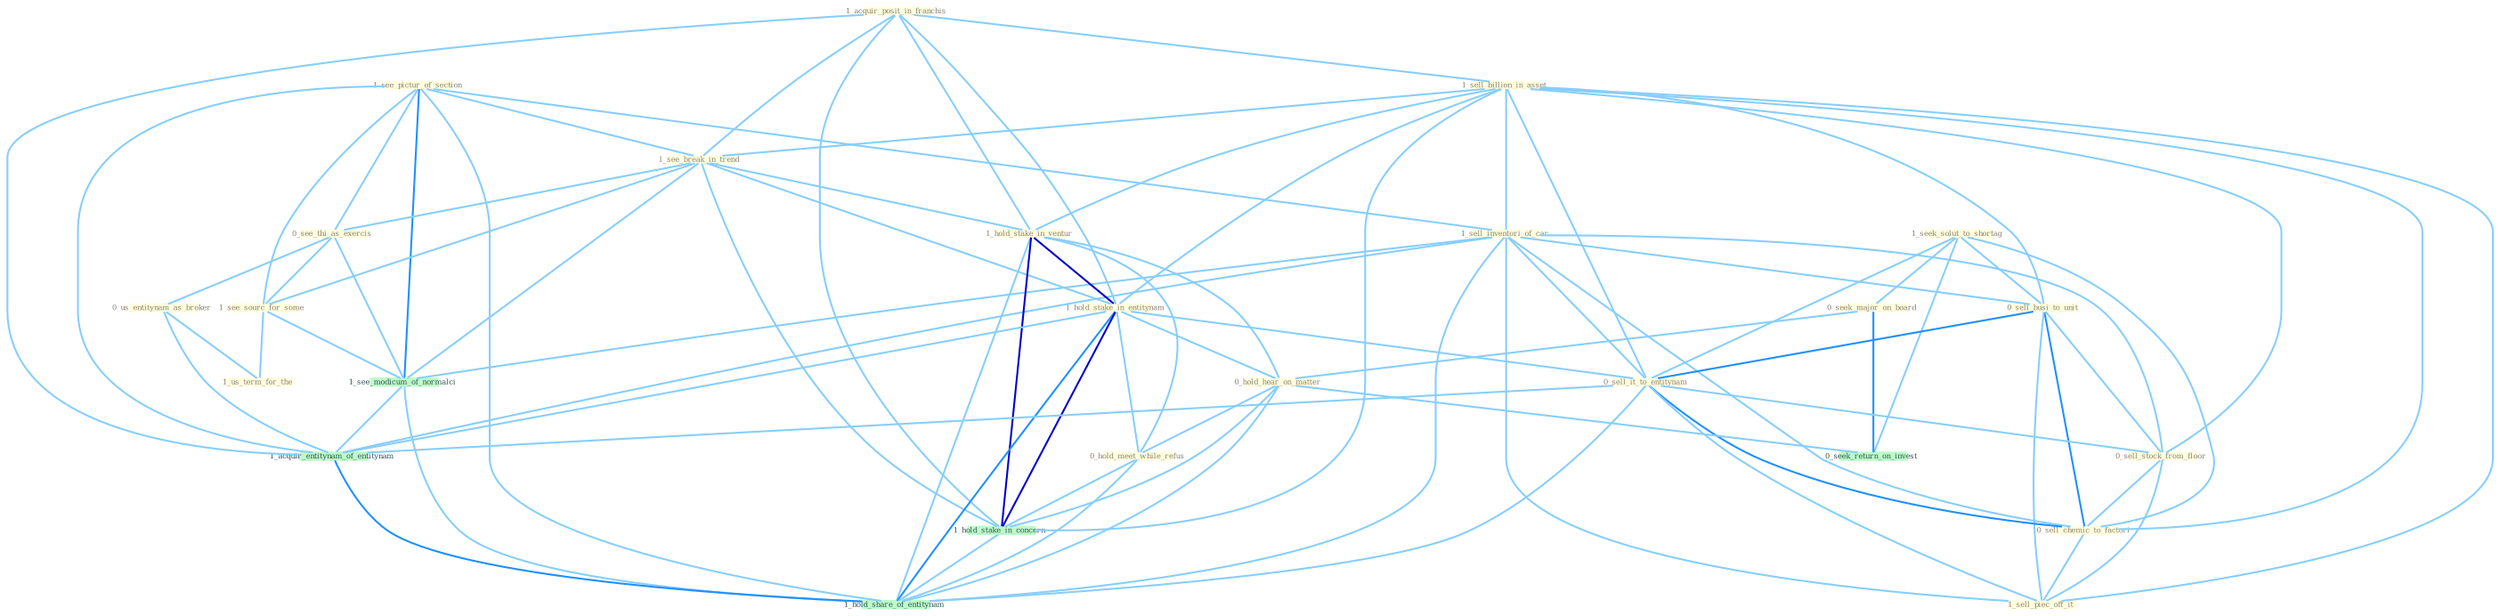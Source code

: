 Graph G{ 
    node
    [shape=polygon,style=filled,width=.5,height=.06,color="#BDFCC9",fixedsize=true,fontsize=4,
    fontcolor="#2f4f4f"];
    {node
    [color="#ffffe0", fontcolor="#8b7d6b"] "1_seek_solut_to_shortag " "1_see_pictur_of_section " "1_acquir_posit_in_franchis " "1_sell_billion_in_asset " "1_see_break_in_trend " "0_see_thi_as_exercis " "1_sell_inventori_of_car " "1_hold_stake_in_ventur " "1_hold_stake_in_entitynam " "0_sell_busi_to_unit " "0_seek_major_on_board " "1_see_sourc_for_some " "0_us_entitynam_as_broker " "0_sell_it_to_entitynam " "1_us_term_for_the " "0_sell_stock_from_floor " "0_hold_hear_on_matter " "0_sell_chemic_to_factori " "0_hold_meet_while_refus " "1_sell_piec_off_it "}
{node [color="#fff0f5", fontcolor="#b22222"]}
edge [color="#B0E2FF"];

	"1_seek_solut_to_shortag " -- "0_sell_busi_to_unit " [w="1", color="#87cefa" ];
	"1_seek_solut_to_shortag " -- "0_seek_major_on_board " [w="1", color="#87cefa" ];
	"1_seek_solut_to_shortag " -- "0_sell_it_to_entitynam " [w="1", color="#87cefa" ];
	"1_seek_solut_to_shortag " -- "0_sell_chemic_to_factori " [w="1", color="#87cefa" ];
	"1_seek_solut_to_shortag " -- "0_seek_return_on_invest " [w="1", color="#87cefa" ];
	"1_see_pictur_of_section " -- "1_see_break_in_trend " [w="1", color="#87cefa" ];
	"1_see_pictur_of_section " -- "0_see_thi_as_exercis " [w="1", color="#87cefa" ];
	"1_see_pictur_of_section " -- "1_sell_inventori_of_car " [w="1", color="#87cefa" ];
	"1_see_pictur_of_section " -- "1_see_sourc_for_some " [w="1", color="#87cefa" ];
	"1_see_pictur_of_section " -- "1_see_modicum_of_normalci " [w="2", color="#1e90ff" , len=0.8];
	"1_see_pictur_of_section " -- "1_acquir_entitynam_of_entitynam " [w="1", color="#87cefa" ];
	"1_see_pictur_of_section " -- "1_hold_share_of_entitynam " [w="1", color="#87cefa" ];
	"1_acquir_posit_in_franchis " -- "1_sell_billion_in_asset " [w="1", color="#87cefa" ];
	"1_acquir_posit_in_franchis " -- "1_see_break_in_trend " [w="1", color="#87cefa" ];
	"1_acquir_posit_in_franchis " -- "1_hold_stake_in_ventur " [w="1", color="#87cefa" ];
	"1_acquir_posit_in_franchis " -- "1_hold_stake_in_entitynam " [w="1", color="#87cefa" ];
	"1_acquir_posit_in_franchis " -- "1_hold_stake_in_concern " [w="1", color="#87cefa" ];
	"1_acquir_posit_in_franchis " -- "1_acquir_entitynam_of_entitynam " [w="1", color="#87cefa" ];
	"1_sell_billion_in_asset " -- "1_see_break_in_trend " [w="1", color="#87cefa" ];
	"1_sell_billion_in_asset " -- "1_sell_inventori_of_car " [w="1", color="#87cefa" ];
	"1_sell_billion_in_asset " -- "1_hold_stake_in_ventur " [w="1", color="#87cefa" ];
	"1_sell_billion_in_asset " -- "1_hold_stake_in_entitynam " [w="1", color="#87cefa" ];
	"1_sell_billion_in_asset " -- "0_sell_busi_to_unit " [w="1", color="#87cefa" ];
	"1_sell_billion_in_asset " -- "0_sell_it_to_entitynam " [w="1", color="#87cefa" ];
	"1_sell_billion_in_asset " -- "0_sell_stock_from_floor " [w="1", color="#87cefa" ];
	"1_sell_billion_in_asset " -- "0_sell_chemic_to_factori " [w="1", color="#87cefa" ];
	"1_sell_billion_in_asset " -- "1_sell_piec_off_it " [w="1", color="#87cefa" ];
	"1_sell_billion_in_asset " -- "1_hold_stake_in_concern " [w="1", color="#87cefa" ];
	"1_see_break_in_trend " -- "0_see_thi_as_exercis " [w="1", color="#87cefa" ];
	"1_see_break_in_trend " -- "1_hold_stake_in_ventur " [w="1", color="#87cefa" ];
	"1_see_break_in_trend " -- "1_hold_stake_in_entitynam " [w="1", color="#87cefa" ];
	"1_see_break_in_trend " -- "1_see_sourc_for_some " [w="1", color="#87cefa" ];
	"1_see_break_in_trend " -- "1_hold_stake_in_concern " [w="1", color="#87cefa" ];
	"1_see_break_in_trend " -- "1_see_modicum_of_normalci " [w="1", color="#87cefa" ];
	"0_see_thi_as_exercis " -- "1_see_sourc_for_some " [w="1", color="#87cefa" ];
	"0_see_thi_as_exercis " -- "0_us_entitynam_as_broker " [w="1", color="#87cefa" ];
	"0_see_thi_as_exercis " -- "1_see_modicum_of_normalci " [w="1", color="#87cefa" ];
	"1_sell_inventori_of_car " -- "0_sell_busi_to_unit " [w="1", color="#87cefa" ];
	"1_sell_inventori_of_car " -- "0_sell_it_to_entitynam " [w="1", color="#87cefa" ];
	"1_sell_inventori_of_car " -- "0_sell_stock_from_floor " [w="1", color="#87cefa" ];
	"1_sell_inventori_of_car " -- "0_sell_chemic_to_factori " [w="1", color="#87cefa" ];
	"1_sell_inventori_of_car " -- "1_sell_piec_off_it " [w="1", color="#87cefa" ];
	"1_sell_inventori_of_car " -- "1_see_modicum_of_normalci " [w="1", color="#87cefa" ];
	"1_sell_inventori_of_car " -- "1_acquir_entitynam_of_entitynam " [w="1", color="#87cefa" ];
	"1_sell_inventori_of_car " -- "1_hold_share_of_entitynam " [w="1", color="#87cefa" ];
	"1_hold_stake_in_ventur " -- "1_hold_stake_in_entitynam " [w="3", color="#0000cd" , len=0.6];
	"1_hold_stake_in_ventur " -- "0_hold_hear_on_matter " [w="1", color="#87cefa" ];
	"1_hold_stake_in_ventur " -- "0_hold_meet_while_refus " [w="1", color="#87cefa" ];
	"1_hold_stake_in_ventur " -- "1_hold_stake_in_concern " [w="3", color="#0000cd" , len=0.6];
	"1_hold_stake_in_ventur " -- "1_hold_share_of_entitynam " [w="1", color="#87cefa" ];
	"1_hold_stake_in_entitynam " -- "0_sell_it_to_entitynam " [w="1", color="#87cefa" ];
	"1_hold_stake_in_entitynam " -- "0_hold_hear_on_matter " [w="1", color="#87cefa" ];
	"1_hold_stake_in_entitynam " -- "0_hold_meet_while_refus " [w="1", color="#87cefa" ];
	"1_hold_stake_in_entitynam " -- "1_hold_stake_in_concern " [w="3", color="#0000cd" , len=0.6];
	"1_hold_stake_in_entitynam " -- "1_acquir_entitynam_of_entitynam " [w="1", color="#87cefa" ];
	"1_hold_stake_in_entitynam " -- "1_hold_share_of_entitynam " [w="2", color="#1e90ff" , len=0.8];
	"0_sell_busi_to_unit " -- "0_sell_it_to_entitynam " [w="2", color="#1e90ff" , len=0.8];
	"0_sell_busi_to_unit " -- "0_sell_stock_from_floor " [w="1", color="#87cefa" ];
	"0_sell_busi_to_unit " -- "0_sell_chemic_to_factori " [w="2", color="#1e90ff" , len=0.8];
	"0_sell_busi_to_unit " -- "1_sell_piec_off_it " [w="1", color="#87cefa" ];
	"0_seek_major_on_board " -- "0_hold_hear_on_matter " [w="1", color="#87cefa" ];
	"0_seek_major_on_board " -- "0_seek_return_on_invest " [w="2", color="#1e90ff" , len=0.8];
	"1_see_sourc_for_some " -- "1_us_term_for_the " [w="1", color="#87cefa" ];
	"1_see_sourc_for_some " -- "1_see_modicum_of_normalci " [w="1", color="#87cefa" ];
	"0_us_entitynam_as_broker " -- "1_us_term_for_the " [w="1", color="#87cefa" ];
	"0_us_entitynam_as_broker " -- "1_acquir_entitynam_of_entitynam " [w="1", color="#87cefa" ];
	"0_sell_it_to_entitynam " -- "0_sell_stock_from_floor " [w="1", color="#87cefa" ];
	"0_sell_it_to_entitynam " -- "0_sell_chemic_to_factori " [w="2", color="#1e90ff" , len=0.8];
	"0_sell_it_to_entitynam " -- "1_sell_piec_off_it " [w="1", color="#87cefa" ];
	"0_sell_it_to_entitynam " -- "1_acquir_entitynam_of_entitynam " [w="1", color="#87cefa" ];
	"0_sell_it_to_entitynam " -- "1_hold_share_of_entitynam " [w="1", color="#87cefa" ];
	"0_sell_stock_from_floor " -- "0_sell_chemic_to_factori " [w="1", color="#87cefa" ];
	"0_sell_stock_from_floor " -- "1_sell_piec_off_it " [w="1", color="#87cefa" ];
	"0_hold_hear_on_matter " -- "0_hold_meet_while_refus " [w="1", color="#87cefa" ];
	"0_hold_hear_on_matter " -- "1_hold_stake_in_concern " [w="1", color="#87cefa" ];
	"0_hold_hear_on_matter " -- "0_seek_return_on_invest " [w="1", color="#87cefa" ];
	"0_hold_hear_on_matter " -- "1_hold_share_of_entitynam " [w="1", color="#87cefa" ];
	"0_sell_chemic_to_factori " -- "1_sell_piec_off_it " [w="1", color="#87cefa" ];
	"0_hold_meet_while_refus " -- "1_hold_stake_in_concern " [w="1", color="#87cefa" ];
	"0_hold_meet_while_refus " -- "1_hold_share_of_entitynam " [w="1", color="#87cefa" ];
	"1_hold_stake_in_concern " -- "1_hold_share_of_entitynam " [w="1", color="#87cefa" ];
	"1_see_modicum_of_normalci " -- "1_acquir_entitynam_of_entitynam " [w="1", color="#87cefa" ];
	"1_see_modicum_of_normalci " -- "1_hold_share_of_entitynam " [w="1", color="#87cefa" ];
	"1_acquir_entitynam_of_entitynam " -- "1_hold_share_of_entitynam " [w="2", color="#1e90ff" , len=0.8];
}